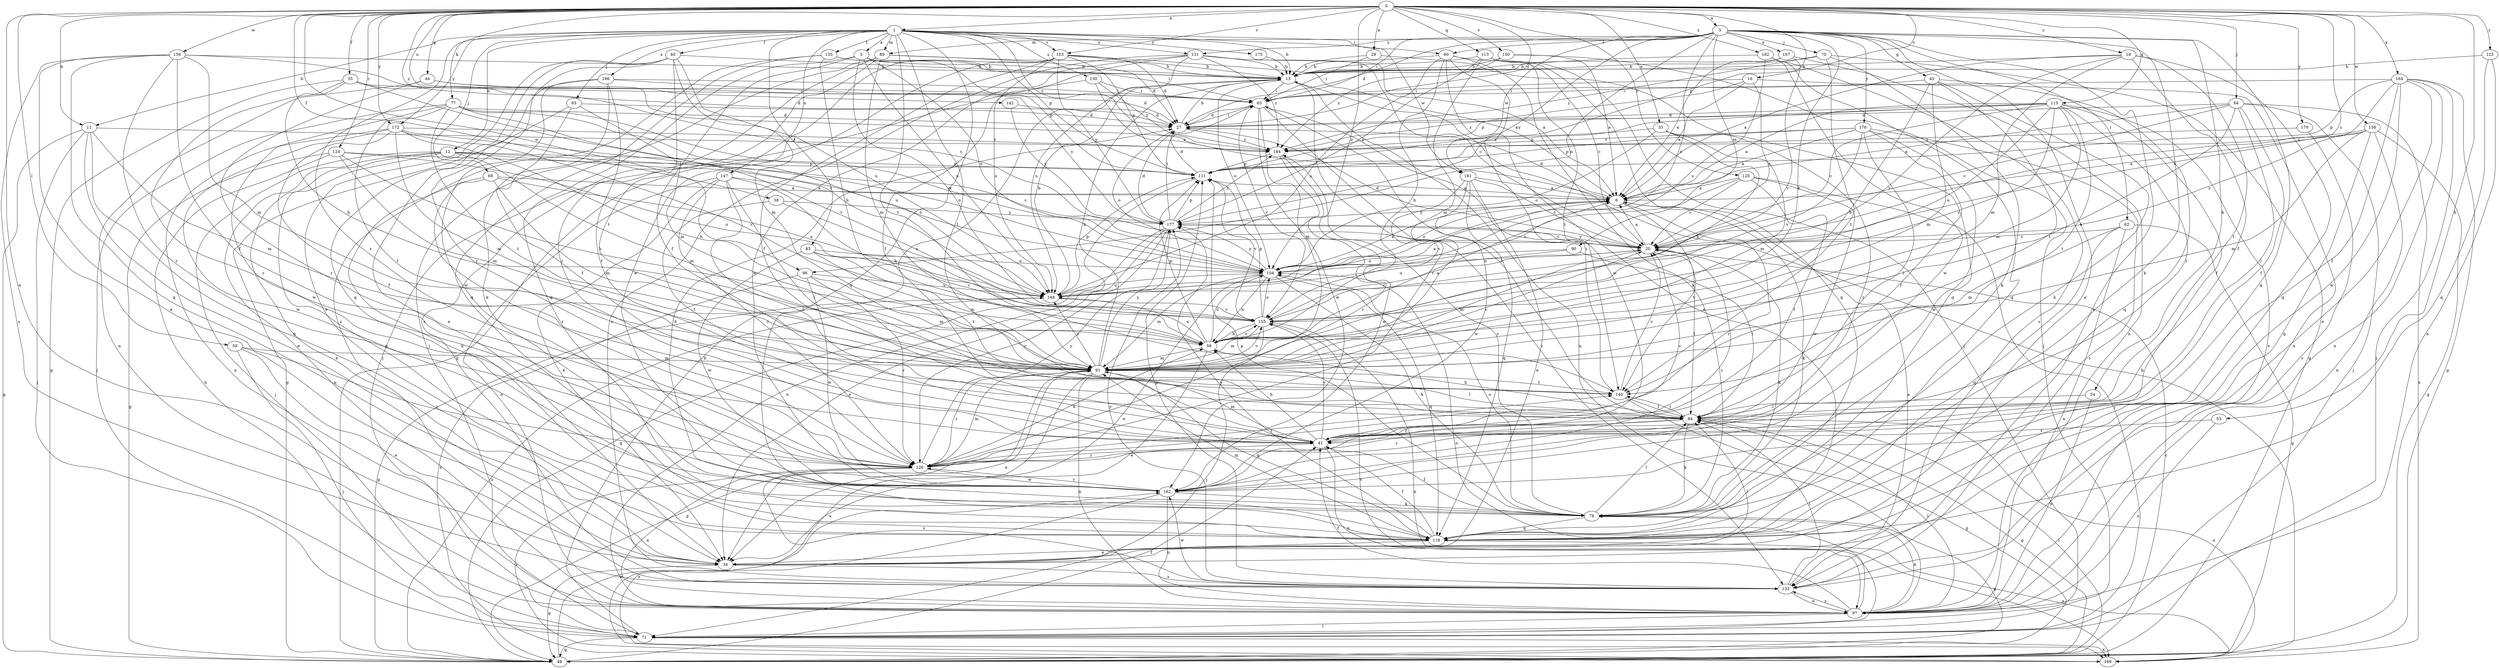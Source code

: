 strict digraph  {
0;
1;
3;
5;
6;
11;
12;
13;
16;
18;
20;
27;
29;
33;
34;
35;
38;
40;
41;
44;
45;
48;
53;
54;
56;
59;
60;
62;
63;
64;
65;
68;
70;
71;
77;
78;
83;
84;
89;
90;
91;
96;
97;
104;
111;
113;
115;
118;
120;
123;
124;
126;
130;
131;
133;
135;
140;
142;
147;
148;
150;
153;
155;
156;
158;
161;
162;
164;
166;
167;
169;
170;
172;
175;
176;
177;
182;
184;
0 -> 1  [label=a];
0 -> 3  [label=a];
0 -> 11  [label=b];
0 -> 16  [label=c];
0 -> 18  [label=c];
0 -> 20  [label=c];
0 -> 27  [label=d];
0 -> 29  [label=e];
0 -> 33  [label=e];
0 -> 34  [label=e];
0 -> 35  [label=f];
0 -> 38  [label=f];
0 -> 44  [label=g];
0 -> 53  [label=h];
0 -> 59  [label=i];
0 -> 64  [label=j];
0 -> 77  [label=k];
0 -> 96  [label=n];
0 -> 104  [label=o];
0 -> 111  [label=p];
0 -> 113  [label=q];
0 -> 115  [label=q];
0 -> 120  [label=r];
0 -> 123  [label=r];
0 -> 124  [label=r];
0 -> 142  [label=u];
0 -> 150  [label=v];
0 -> 153  [label=v];
0 -> 156  [label=w];
0 -> 158  [label=w];
0 -> 164  [label=x];
0 -> 170  [label=y];
0 -> 172  [label=y];
0 -> 182  [label=z];
0 -> 184  [label=z];
1 -> 5  [label=a];
1 -> 11  [label=b];
1 -> 12  [label=b];
1 -> 13  [label=b];
1 -> 40  [label=f];
1 -> 60  [label=i];
1 -> 65  [label=j];
1 -> 68  [label=j];
1 -> 83  [label=l];
1 -> 84  [label=l];
1 -> 89  [label=m];
1 -> 111  [label=p];
1 -> 118  [label=q];
1 -> 126  [label=r];
1 -> 130  [label=s];
1 -> 131  [label=s];
1 -> 135  [label=t];
1 -> 140  [label=t];
1 -> 147  [label=u];
1 -> 153  [label=v];
1 -> 161  [label=w];
1 -> 166  [label=x];
1 -> 172  [label=y];
1 -> 175  [label=y];
1 -> 184  [label=z];
3 -> 27  [label=d];
3 -> 34  [label=e];
3 -> 45  [label=g];
3 -> 54  [label=h];
3 -> 56  [label=h];
3 -> 60  [label=i];
3 -> 62  [label=i];
3 -> 63  [label=i];
3 -> 70  [label=j];
3 -> 78  [label=k];
3 -> 89  [label=m];
3 -> 90  [label=m];
3 -> 96  [label=n];
3 -> 104  [label=o];
3 -> 118  [label=q];
3 -> 131  [label=s];
3 -> 133  [label=s];
3 -> 161  [label=w];
3 -> 167  [label=x];
3 -> 176  [label=y];
3 -> 177  [label=y];
5 -> 13  [label=b];
5 -> 41  [label=f];
5 -> 104  [label=o];
5 -> 111  [label=p];
5 -> 118  [label=q];
5 -> 148  [label=u];
5 -> 155  [label=v];
6 -> 27  [label=d];
6 -> 78  [label=k];
6 -> 104  [label=o];
6 -> 126  [label=r];
6 -> 140  [label=t];
6 -> 177  [label=y];
11 -> 34  [label=e];
11 -> 48  [label=g];
11 -> 71  [label=j];
11 -> 91  [label=m];
11 -> 118  [label=q];
11 -> 184  [label=z];
12 -> 20  [label=c];
12 -> 34  [label=e];
12 -> 71  [label=j];
12 -> 91  [label=m];
12 -> 97  [label=n];
12 -> 104  [label=o];
12 -> 111  [label=p];
12 -> 118  [label=q];
13 -> 63  [label=i];
13 -> 97  [label=n];
13 -> 104  [label=o];
13 -> 126  [label=r];
16 -> 6  [label=a];
16 -> 20  [label=c];
16 -> 63  [label=i];
16 -> 97  [label=n];
16 -> 111  [label=p];
18 -> 6  [label=a];
18 -> 13  [label=b];
18 -> 41  [label=f];
18 -> 84  [label=l];
18 -> 91  [label=m];
18 -> 118  [label=q];
18 -> 155  [label=v];
20 -> 6  [label=a];
20 -> 27  [label=d];
20 -> 78  [label=k];
20 -> 84  [label=l];
20 -> 91  [label=m];
20 -> 104  [label=o];
20 -> 177  [label=y];
27 -> 13  [label=b];
27 -> 63  [label=i];
27 -> 104  [label=o];
27 -> 184  [label=z];
29 -> 13  [label=b];
29 -> 63  [label=i];
29 -> 118  [label=q];
33 -> 56  [label=h];
33 -> 91  [label=m];
33 -> 104  [label=o];
33 -> 126  [label=r];
33 -> 184  [label=z];
34 -> 48  [label=g];
34 -> 84  [label=l];
34 -> 133  [label=s];
35 -> 27  [label=d];
35 -> 48  [label=g];
35 -> 56  [label=h];
35 -> 63  [label=i];
35 -> 126  [label=r];
35 -> 148  [label=u];
38 -> 84  [label=l];
38 -> 148  [label=u];
38 -> 177  [label=y];
40 -> 13  [label=b];
40 -> 34  [label=e];
40 -> 91  [label=m];
40 -> 118  [label=q];
40 -> 126  [label=r];
40 -> 140  [label=t];
40 -> 148  [label=u];
41 -> 20  [label=c];
41 -> 56  [label=h];
41 -> 91  [label=m];
41 -> 97  [label=n];
41 -> 126  [label=r];
41 -> 155  [label=v];
44 -> 27  [label=d];
44 -> 63  [label=i];
44 -> 97  [label=n];
44 -> 126  [label=r];
45 -> 56  [label=h];
45 -> 63  [label=i];
45 -> 78  [label=k];
45 -> 91  [label=m];
45 -> 118  [label=q];
45 -> 140  [label=t];
48 -> 20  [label=c];
48 -> 41  [label=f];
48 -> 84  [label=l];
48 -> 148  [label=u];
48 -> 162  [label=w];
53 -> 41  [label=f];
53 -> 97  [label=n];
54 -> 84  [label=l];
54 -> 97  [label=n];
56 -> 6  [label=a];
56 -> 34  [label=e];
56 -> 91  [label=m];
56 -> 104  [label=o];
56 -> 111  [label=p];
56 -> 148  [label=u];
56 -> 155  [label=v];
59 -> 34  [label=e];
59 -> 71  [label=j];
59 -> 91  [label=m];
59 -> 126  [label=r];
60 -> 13  [label=b];
60 -> 20  [label=c];
60 -> 34  [label=e];
60 -> 56  [label=h];
60 -> 78  [label=k];
60 -> 148  [label=u];
60 -> 162  [label=w];
62 -> 20  [label=c];
62 -> 48  [label=g];
62 -> 91  [label=m];
62 -> 97  [label=n];
62 -> 118  [label=q];
63 -> 27  [label=d];
63 -> 84  [label=l];
63 -> 91  [label=m];
63 -> 133  [label=s];
63 -> 155  [label=v];
63 -> 162  [label=w];
64 -> 6  [label=a];
64 -> 20  [label=c];
64 -> 27  [label=d];
64 -> 41  [label=f];
64 -> 56  [label=h];
64 -> 71  [label=j];
64 -> 84  [label=l];
64 -> 169  [label=x];
65 -> 27  [label=d];
65 -> 41  [label=f];
65 -> 48  [label=g];
65 -> 91  [label=m];
68 -> 6  [label=a];
68 -> 78  [label=k];
68 -> 91  [label=m];
68 -> 126  [label=r];
68 -> 148  [label=u];
70 -> 13  [label=b];
70 -> 48  [label=g];
70 -> 78  [label=k];
70 -> 140  [label=t];
70 -> 184  [label=z];
71 -> 13  [label=b];
71 -> 48  [label=g];
71 -> 155  [label=v];
71 -> 169  [label=x];
77 -> 27  [label=d];
77 -> 71  [label=j];
77 -> 84  [label=l];
77 -> 104  [label=o];
77 -> 140  [label=t];
77 -> 148  [label=u];
77 -> 155  [label=v];
77 -> 162  [label=w];
78 -> 27  [label=d];
78 -> 41  [label=f];
78 -> 48  [label=g];
78 -> 84  [label=l];
78 -> 104  [label=o];
78 -> 111  [label=p];
78 -> 118  [label=q];
78 -> 184  [label=z];
83 -> 91  [label=m];
83 -> 104  [label=o];
83 -> 140  [label=t];
83 -> 155  [label=v];
83 -> 162  [label=w];
84 -> 41  [label=f];
84 -> 48  [label=g];
84 -> 56  [label=h];
84 -> 78  [label=k];
84 -> 126  [label=r];
84 -> 140  [label=t];
84 -> 169  [label=x];
89 -> 13  [label=b];
89 -> 27  [label=d];
89 -> 71  [label=j];
89 -> 91  [label=m];
89 -> 126  [label=r];
89 -> 133  [label=s];
90 -> 84  [label=l];
90 -> 104  [label=o];
90 -> 148  [label=u];
91 -> 13  [label=b];
91 -> 20  [label=c];
91 -> 34  [label=e];
91 -> 48  [label=g];
91 -> 84  [label=l];
91 -> 97  [label=n];
91 -> 118  [label=q];
91 -> 126  [label=r];
91 -> 140  [label=t];
91 -> 148  [label=u];
91 -> 155  [label=v];
91 -> 169  [label=x];
91 -> 177  [label=y];
96 -> 91  [label=m];
96 -> 126  [label=r];
96 -> 148  [label=u];
96 -> 162  [label=w];
96 -> 169  [label=x];
97 -> 41  [label=f];
97 -> 71  [label=j];
97 -> 78  [label=k];
97 -> 84  [label=l];
97 -> 104  [label=o];
97 -> 133  [label=s];
104 -> 6  [label=a];
104 -> 34  [label=e];
104 -> 56  [label=h];
104 -> 78  [label=k];
104 -> 91  [label=m];
104 -> 118  [label=q];
104 -> 148  [label=u];
104 -> 177  [label=y];
111 -> 6  [label=a];
111 -> 27  [label=d];
111 -> 97  [label=n];
111 -> 155  [label=v];
113 -> 13  [label=b];
113 -> 71  [label=j];
113 -> 91  [label=m];
113 -> 118  [label=q];
113 -> 140  [label=t];
113 -> 177  [label=y];
115 -> 6  [label=a];
115 -> 20  [label=c];
115 -> 27  [label=d];
115 -> 41  [label=f];
115 -> 84  [label=l];
115 -> 91  [label=m];
115 -> 111  [label=p];
115 -> 133  [label=s];
115 -> 140  [label=t];
115 -> 148  [label=u];
115 -> 155  [label=v];
115 -> 184  [label=z];
118 -> 34  [label=e];
118 -> 41  [label=f];
118 -> 91  [label=m];
118 -> 169  [label=x];
118 -> 177  [label=y];
120 -> 6  [label=a];
120 -> 20  [label=c];
120 -> 41  [label=f];
120 -> 71  [label=j];
120 -> 148  [label=u];
120 -> 162  [label=w];
123 -> 13  [label=b];
123 -> 97  [label=n];
123 -> 118  [label=q];
124 -> 48  [label=g];
124 -> 56  [label=h];
124 -> 91  [label=m];
124 -> 97  [label=n];
124 -> 111  [label=p];
124 -> 148  [label=u];
126 -> 56  [label=h];
126 -> 91  [label=m];
126 -> 97  [label=n];
126 -> 133  [label=s];
126 -> 140  [label=t];
126 -> 162  [label=w];
126 -> 169  [label=x];
126 -> 177  [label=y];
130 -> 6  [label=a];
130 -> 63  [label=i];
130 -> 71  [label=j];
130 -> 184  [label=z];
131 -> 6  [label=a];
131 -> 13  [label=b];
131 -> 20  [label=c];
131 -> 41  [label=f];
131 -> 133  [label=s];
131 -> 148  [label=u];
131 -> 162  [label=w];
131 -> 184  [label=z];
133 -> 6  [label=a];
133 -> 84  [label=l];
133 -> 97  [label=n];
133 -> 111  [label=p];
133 -> 162  [label=w];
133 -> 177  [label=y];
135 -> 13  [label=b];
135 -> 56  [label=h];
135 -> 63  [label=i];
135 -> 118  [label=q];
135 -> 133  [label=s];
140 -> 20  [label=c];
140 -> 48  [label=g];
140 -> 63  [label=i];
140 -> 84  [label=l];
142 -> 27  [label=d];
142 -> 177  [label=y];
147 -> 6  [label=a];
147 -> 34  [label=e];
147 -> 41  [label=f];
147 -> 56  [label=h];
147 -> 84  [label=l];
147 -> 97  [label=n];
147 -> 126  [label=r];
148 -> 6  [label=a];
148 -> 13  [label=b];
148 -> 48  [label=g];
148 -> 111  [label=p];
148 -> 155  [label=v];
150 -> 6  [label=a];
150 -> 13  [label=b];
150 -> 71  [label=j];
150 -> 184  [label=z];
153 -> 6  [label=a];
153 -> 13  [label=b];
153 -> 27  [label=d];
153 -> 41  [label=f];
153 -> 48  [label=g];
153 -> 111  [label=p];
153 -> 148  [label=u];
153 -> 162  [label=w];
153 -> 177  [label=y];
155 -> 20  [label=c];
155 -> 56  [label=h];
155 -> 71  [label=j];
155 -> 91  [label=m];
155 -> 104  [label=o];
155 -> 111  [label=p];
155 -> 169  [label=x];
156 -> 13  [label=b];
156 -> 20  [label=c];
156 -> 34  [label=e];
156 -> 41  [label=f];
156 -> 91  [label=m];
156 -> 118  [label=q];
156 -> 126  [label=r];
156 -> 133  [label=s];
158 -> 6  [label=a];
158 -> 20  [label=c];
158 -> 48  [label=g];
158 -> 91  [label=m];
158 -> 97  [label=n];
158 -> 118  [label=q];
158 -> 184  [label=z];
161 -> 6  [label=a];
161 -> 20  [label=c];
161 -> 34  [label=e];
161 -> 118  [label=q];
161 -> 155  [label=v];
161 -> 162  [label=w];
162 -> 20  [label=c];
162 -> 78  [label=k];
162 -> 97  [label=n];
162 -> 126  [label=r];
162 -> 169  [label=x];
164 -> 20  [label=c];
164 -> 34  [label=e];
164 -> 41  [label=f];
164 -> 48  [label=g];
164 -> 63  [label=i];
164 -> 71  [label=j];
164 -> 97  [label=n];
164 -> 111  [label=p];
164 -> 162  [label=w];
166 -> 34  [label=e];
166 -> 41  [label=f];
166 -> 63  [label=i];
166 -> 78  [label=k];
166 -> 162  [label=w];
166 -> 177  [label=y];
167 -> 6  [label=a];
167 -> 13  [label=b];
167 -> 97  [label=n];
167 -> 155  [label=v];
169 -> 13  [label=b];
170 -> 133  [label=s];
170 -> 184  [label=z];
172 -> 41  [label=f];
172 -> 56  [label=h];
172 -> 91  [label=m];
172 -> 97  [label=n];
172 -> 104  [label=o];
172 -> 155  [label=v];
172 -> 162  [label=w];
172 -> 184  [label=z];
175 -> 13  [label=b];
176 -> 6  [label=a];
176 -> 41  [label=f];
176 -> 84  [label=l];
176 -> 111  [label=p];
176 -> 133  [label=s];
176 -> 155  [label=v];
176 -> 162  [label=w];
176 -> 184  [label=z];
177 -> 20  [label=c];
177 -> 27  [label=d];
177 -> 34  [label=e];
177 -> 48  [label=g];
177 -> 63  [label=i];
177 -> 111  [label=p];
177 -> 126  [label=r];
177 -> 184  [label=z];
182 -> 13  [label=b];
182 -> 118  [label=q];
182 -> 133  [label=s];
182 -> 148  [label=u];
182 -> 162  [label=w];
184 -> 111  [label=p];
184 -> 126  [label=r];
184 -> 162  [label=w];
}

